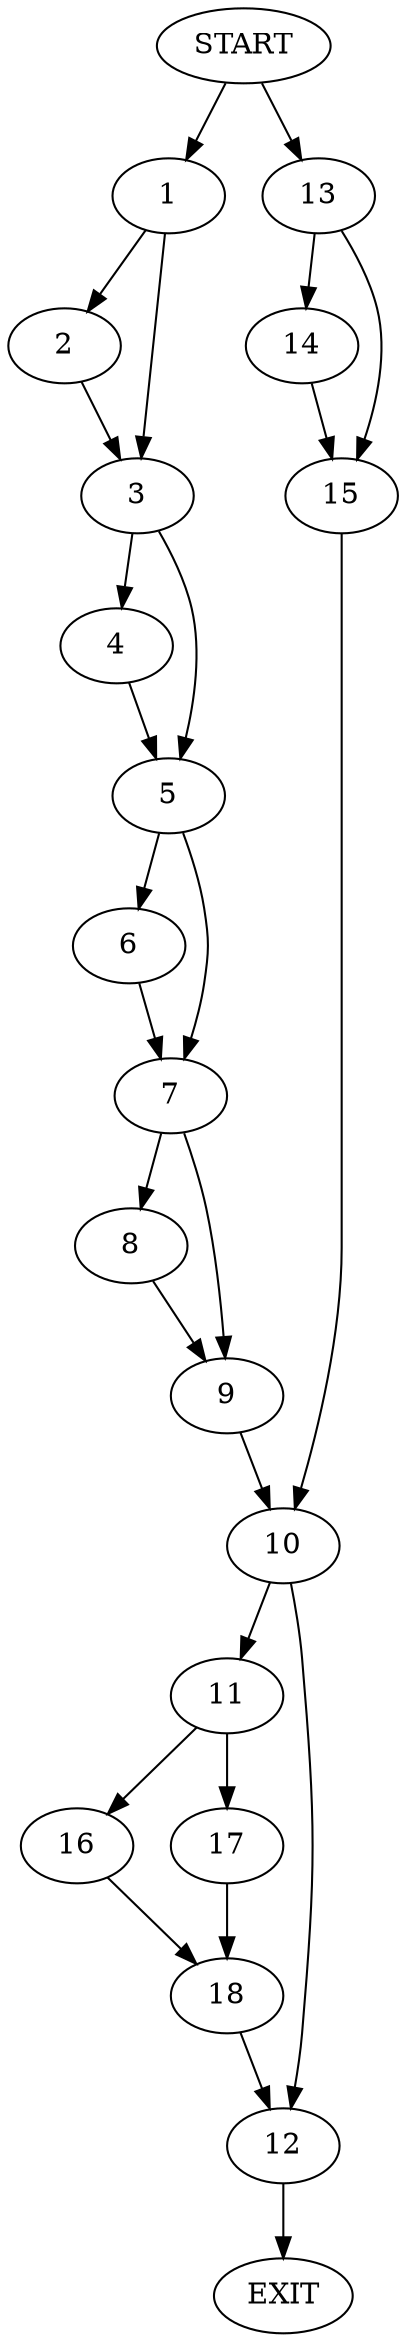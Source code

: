 digraph {
0 [label="START"]
19 [label="EXIT"]
0 -> 1
1 -> 2
1 -> 3
2 -> 3
3 -> 4
3 -> 5
4 -> 5
5 -> 6
5 -> 7
6 -> 7
7 -> 8
7 -> 9
9 -> 10
8 -> 9
10 -> 11
10 -> 12
0 -> 13
13 -> 14
13 -> 15
15 -> 10
14 -> 15
12 -> 19
11 -> 16
11 -> 17
16 -> 18
17 -> 18
18 -> 12
}
